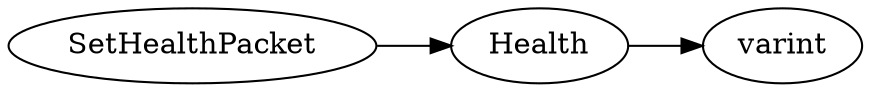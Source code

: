 digraph "SetHealthPacket" {
rankdir = LR
0
0 -> 1
1 -> 2

0 [label="SetHealthPacket",comment="name: \"SetHealthPacket\", typeName: \"\", id: 0, branchId: 42, recurseId: -1, attributes: 0, notes: \"\""];
1 [label="Health",comment="name: \"Health\", typeName: \"\", id: 1, branchId: 0, recurseId: -1, attributes: 0, notes: \"\""];
2 [label="varint",comment="name: \"varint\", typeName: \"\", id: 2, branchId: 0, recurseId: -1, attributes: 512, notes: \"\""];
{ rank = max;2}

}
